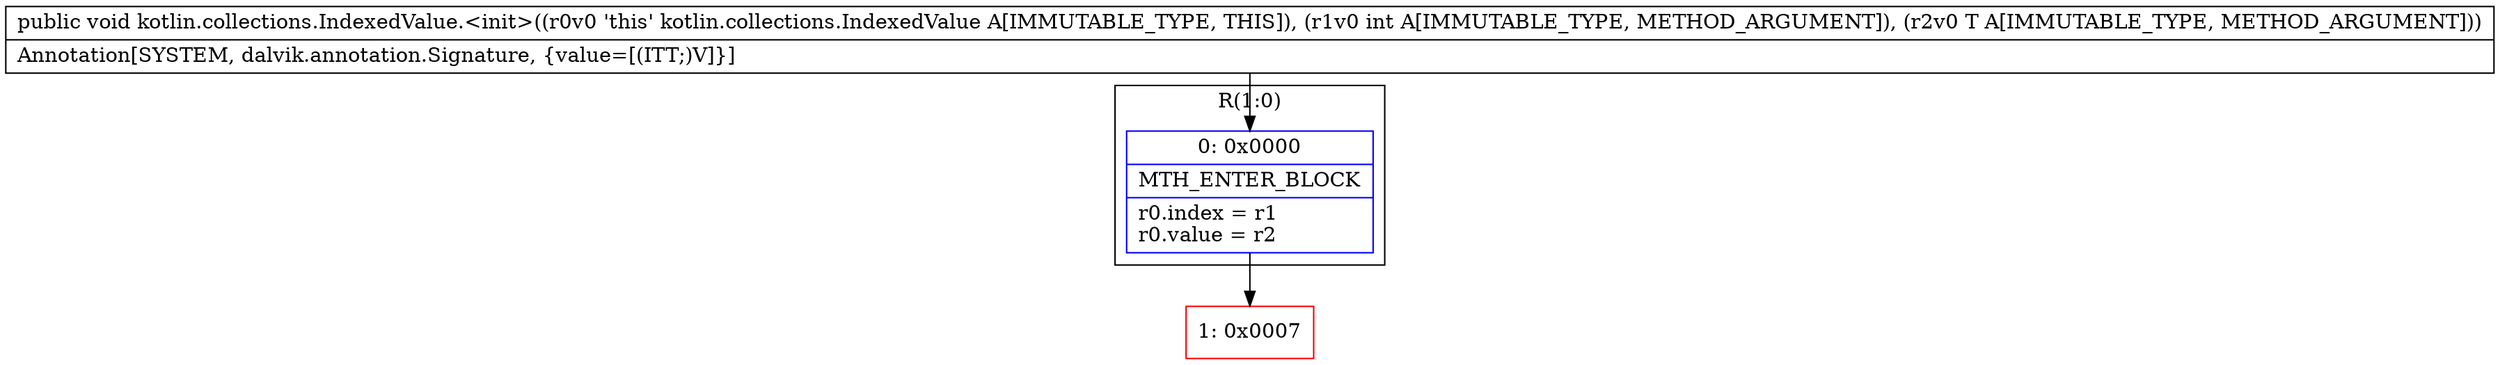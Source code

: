 digraph "CFG forkotlin.collections.IndexedValue.\<init\>(ILjava\/lang\/Object;)V" {
subgraph cluster_Region_2142714664 {
label = "R(1:0)";
node [shape=record,color=blue];
Node_0 [shape=record,label="{0\:\ 0x0000|MTH_ENTER_BLOCK\l|r0.index = r1\lr0.value = r2\l}"];
}
Node_1 [shape=record,color=red,label="{1\:\ 0x0007}"];
MethodNode[shape=record,label="{public void kotlin.collections.IndexedValue.\<init\>((r0v0 'this' kotlin.collections.IndexedValue A[IMMUTABLE_TYPE, THIS]), (r1v0 int A[IMMUTABLE_TYPE, METHOD_ARGUMENT]), (r2v0 T A[IMMUTABLE_TYPE, METHOD_ARGUMENT]))  | Annotation[SYSTEM, dalvik.annotation.Signature, \{value=[(ITT;)V]\}]\l}"];
MethodNode -> Node_0;
Node_0 -> Node_1;
}

